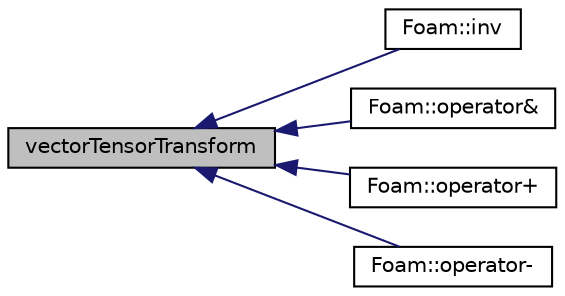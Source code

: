 digraph "vectorTensorTransform"
{
  bgcolor="transparent";
  edge [fontname="Helvetica",fontsize="10",labelfontname="Helvetica",labelfontsize="10"];
  node [fontname="Helvetica",fontsize="10",shape=record];
  rankdir="LR";
  Node1 [label="vectorTensorTransform",height=0.2,width=0.4,color="black", fillcolor="grey75", style="filled", fontcolor="black"];
  Node1 -> Node2 [dir="back",color="midnightblue",fontsize="10",style="solid",fontname="Helvetica"];
  Node2 [label="Foam::inv",height=0.2,width=0.4,color="black",URL="$a10936.html#af1f1db0442fbe206b589f124f968731b",tooltip="Return the inverse of the given vectorTensorTransform. "];
  Node1 -> Node3 [dir="back",color="midnightblue",fontsize="10",style="solid",fontname="Helvetica"];
  Node3 [label="Foam::operator&",height=0.2,width=0.4,color="black",URL="$a10936.html#a0f75c128dfa1fe039e56d73504fe0a3d"];
  Node1 -> Node4 [dir="back",color="midnightblue",fontsize="10",style="solid",fontname="Helvetica"];
  Node4 [label="Foam::operator+",height=0.2,width=0.4,color="black",URL="$a10936.html#af4aa948c49789548c539cf09d8529fe8"];
  Node1 -> Node5 [dir="back",color="midnightblue",fontsize="10",style="solid",fontname="Helvetica"];
  Node5 [label="Foam::operator-",height=0.2,width=0.4,color="black",URL="$a10936.html#a7343d22a001563fd49e240b66ba681bf"];
}
